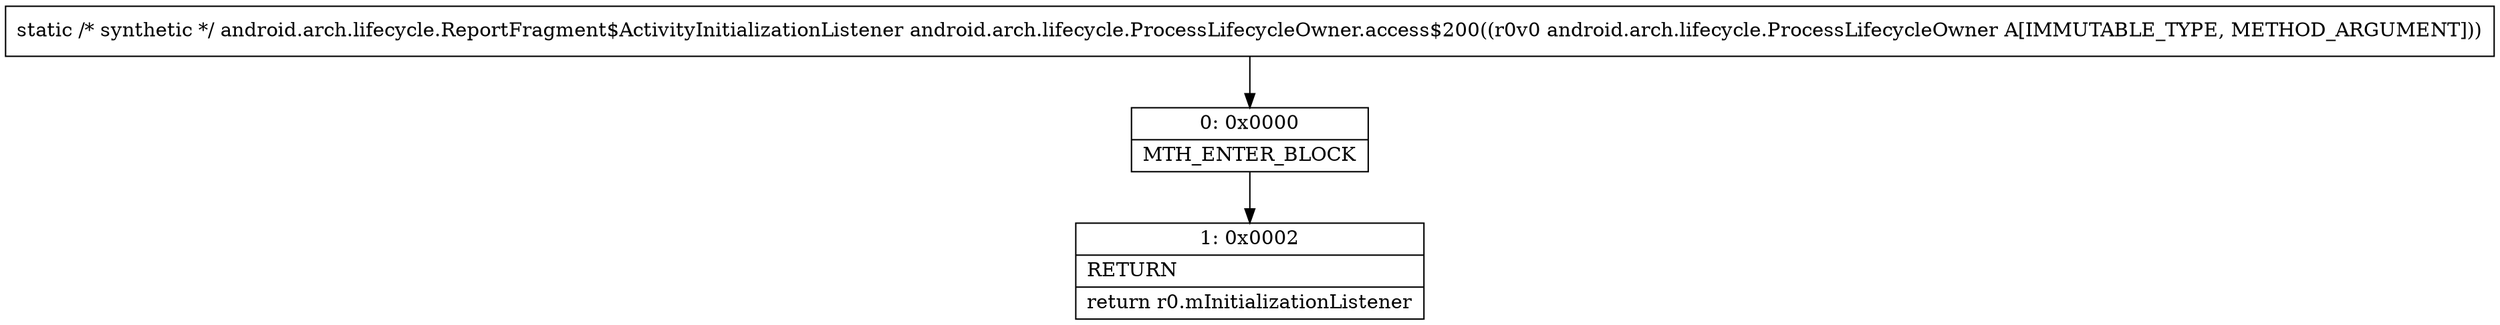 digraph "CFG forandroid.arch.lifecycle.ProcessLifecycleOwner.access$200(Landroid\/arch\/lifecycle\/ProcessLifecycleOwner;)Landroid\/arch\/lifecycle\/ReportFragment$ActivityInitializationListener;" {
Node_0 [shape=record,label="{0\:\ 0x0000|MTH_ENTER_BLOCK\l}"];
Node_1 [shape=record,label="{1\:\ 0x0002|RETURN\l|return r0.mInitializationListener\l}"];
MethodNode[shape=record,label="{static \/* synthetic *\/ android.arch.lifecycle.ReportFragment$ActivityInitializationListener android.arch.lifecycle.ProcessLifecycleOwner.access$200((r0v0 android.arch.lifecycle.ProcessLifecycleOwner A[IMMUTABLE_TYPE, METHOD_ARGUMENT])) }"];
MethodNode -> Node_0;
Node_0 -> Node_1;
}

